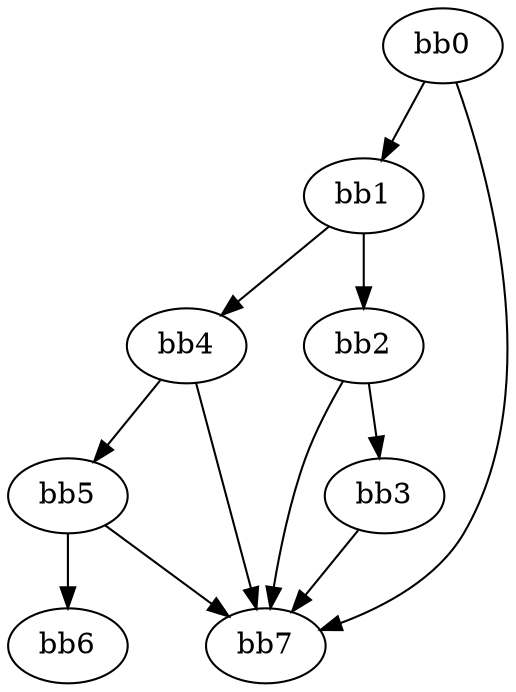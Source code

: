 digraph {
    0 [ label = "bb0\l" ]
    1 [ label = "bb1\l" ]
    2 [ label = "bb2\l" ]
    3 [ label = "bb3\l" ]
    4 [ label = "bb4\l" ]
    5 [ label = "bb5\l" ]
    6 [ label = "bb6\l" ]
    7 [ label = "bb7\l" ]
    0 -> 1 [ ]
    0 -> 7 [ ]
    1 -> 2 [ ]
    1 -> 4 [ ]
    2 -> 3 [ ]
    2 -> 7 [ ]
    3 -> 7 [ ]
    4 -> 5 [ ]
    4 -> 7 [ ]
    5 -> 6 [ ]
    5 -> 7 [ ]
}

